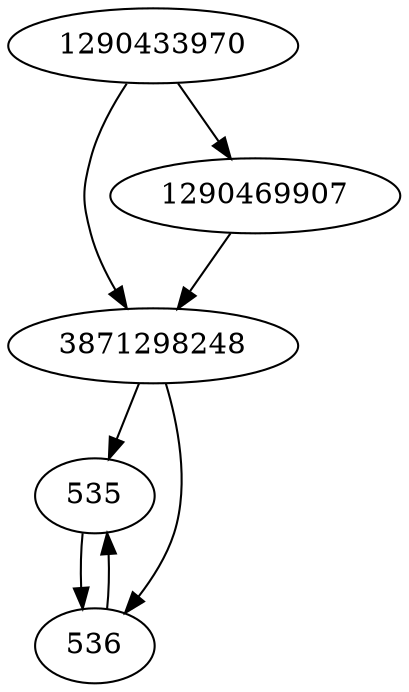strict digraph  {
3871298248;
1290433970;
1290469907;
535;
536;
3871298248 -> 535;
3871298248 -> 536;
1290433970 -> 1290469907;
1290433970 -> 3871298248;
1290469907 -> 3871298248;
535 -> 536;
536 -> 535;
}
